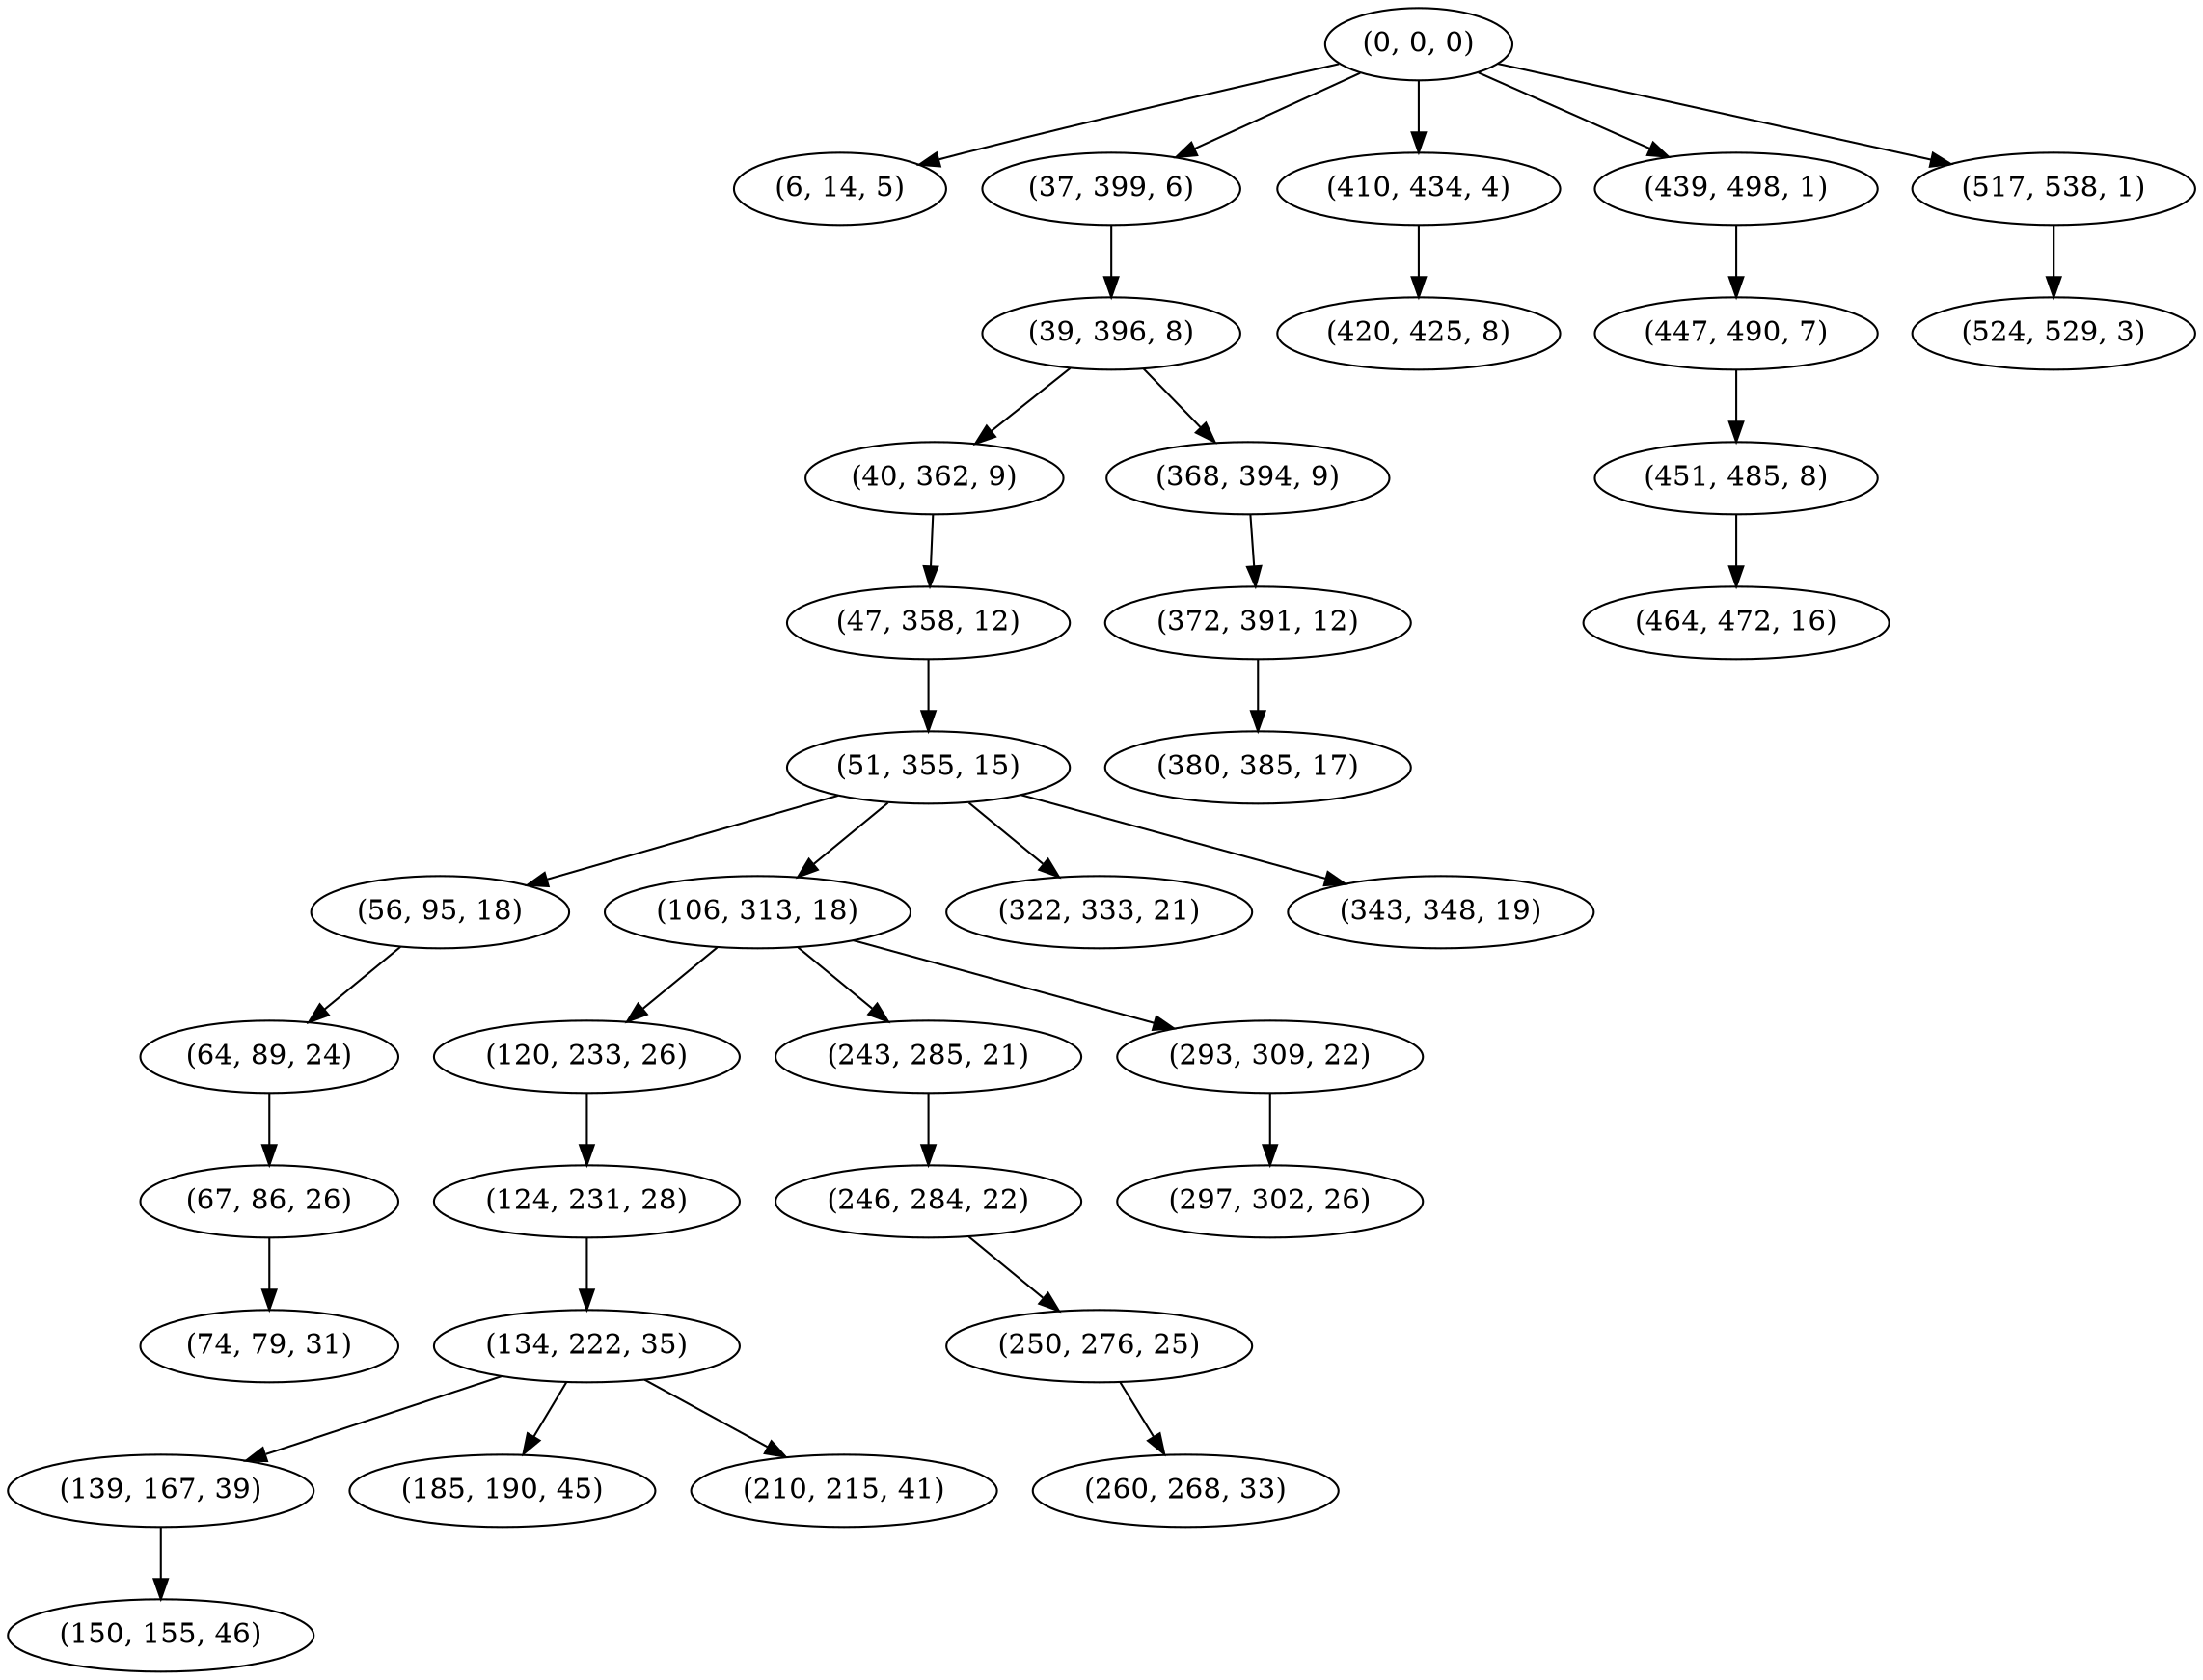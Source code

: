 digraph tree {
    "(0, 0, 0)";
    "(6, 14, 5)";
    "(37, 399, 6)";
    "(39, 396, 8)";
    "(40, 362, 9)";
    "(47, 358, 12)";
    "(51, 355, 15)";
    "(56, 95, 18)";
    "(64, 89, 24)";
    "(67, 86, 26)";
    "(74, 79, 31)";
    "(106, 313, 18)";
    "(120, 233, 26)";
    "(124, 231, 28)";
    "(134, 222, 35)";
    "(139, 167, 39)";
    "(150, 155, 46)";
    "(185, 190, 45)";
    "(210, 215, 41)";
    "(243, 285, 21)";
    "(246, 284, 22)";
    "(250, 276, 25)";
    "(260, 268, 33)";
    "(293, 309, 22)";
    "(297, 302, 26)";
    "(322, 333, 21)";
    "(343, 348, 19)";
    "(368, 394, 9)";
    "(372, 391, 12)";
    "(380, 385, 17)";
    "(410, 434, 4)";
    "(420, 425, 8)";
    "(439, 498, 1)";
    "(447, 490, 7)";
    "(451, 485, 8)";
    "(464, 472, 16)";
    "(517, 538, 1)";
    "(524, 529, 3)";
    "(0, 0, 0)" -> "(6, 14, 5)";
    "(0, 0, 0)" -> "(37, 399, 6)";
    "(0, 0, 0)" -> "(410, 434, 4)";
    "(0, 0, 0)" -> "(439, 498, 1)";
    "(0, 0, 0)" -> "(517, 538, 1)";
    "(37, 399, 6)" -> "(39, 396, 8)";
    "(39, 396, 8)" -> "(40, 362, 9)";
    "(39, 396, 8)" -> "(368, 394, 9)";
    "(40, 362, 9)" -> "(47, 358, 12)";
    "(47, 358, 12)" -> "(51, 355, 15)";
    "(51, 355, 15)" -> "(56, 95, 18)";
    "(51, 355, 15)" -> "(106, 313, 18)";
    "(51, 355, 15)" -> "(322, 333, 21)";
    "(51, 355, 15)" -> "(343, 348, 19)";
    "(56, 95, 18)" -> "(64, 89, 24)";
    "(64, 89, 24)" -> "(67, 86, 26)";
    "(67, 86, 26)" -> "(74, 79, 31)";
    "(106, 313, 18)" -> "(120, 233, 26)";
    "(106, 313, 18)" -> "(243, 285, 21)";
    "(106, 313, 18)" -> "(293, 309, 22)";
    "(120, 233, 26)" -> "(124, 231, 28)";
    "(124, 231, 28)" -> "(134, 222, 35)";
    "(134, 222, 35)" -> "(139, 167, 39)";
    "(134, 222, 35)" -> "(185, 190, 45)";
    "(134, 222, 35)" -> "(210, 215, 41)";
    "(139, 167, 39)" -> "(150, 155, 46)";
    "(243, 285, 21)" -> "(246, 284, 22)";
    "(246, 284, 22)" -> "(250, 276, 25)";
    "(250, 276, 25)" -> "(260, 268, 33)";
    "(293, 309, 22)" -> "(297, 302, 26)";
    "(368, 394, 9)" -> "(372, 391, 12)";
    "(372, 391, 12)" -> "(380, 385, 17)";
    "(410, 434, 4)" -> "(420, 425, 8)";
    "(439, 498, 1)" -> "(447, 490, 7)";
    "(447, 490, 7)" -> "(451, 485, 8)";
    "(451, 485, 8)" -> "(464, 472, 16)";
    "(517, 538, 1)" -> "(524, 529, 3)";
}
